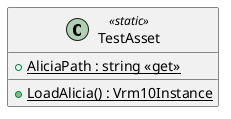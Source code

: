 @startuml
class TestAsset <<static>> {
    + {static} AliciaPath : string <<get>>
    + {static} LoadAlicia() : Vrm10Instance
}
@enduml
